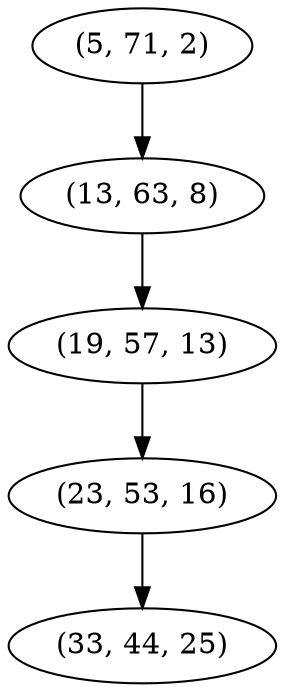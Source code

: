 digraph tree {
    "(5, 71, 2)";
    "(13, 63, 8)";
    "(19, 57, 13)";
    "(23, 53, 16)";
    "(33, 44, 25)";
    "(5, 71, 2)" -> "(13, 63, 8)";
    "(13, 63, 8)" -> "(19, 57, 13)";
    "(19, 57, 13)" -> "(23, 53, 16)";
    "(23, 53, 16)" -> "(33, 44, 25)";
}
